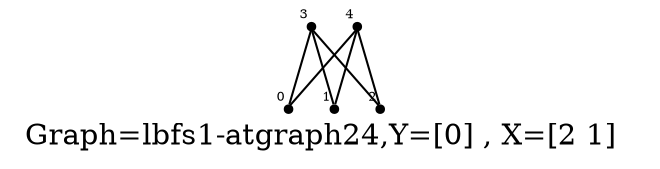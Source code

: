 /* Created by igraph 0.8.0-pre+0200568 */
graph {
  graph [
    label="Graph=lbfs1-atgraph24,Y=[0] , X=[2 1]  "
    labelloc=bottom
  ];
  0 [
    pos="2.000000,0.000000!"
    shape=point
    fontsize=6
    xlabel=0
  ];
  1 [
    pos="-0.100000,1.000000!"
    shape=point
    fontsize=6
    xlabel=1
  ];
  2 [
    pos="0.000000,0.000000!"
    shape=point
    fontsize=6
    xlabel=2
  ];
  3 [
    pos="0.900000,1.000000!"
    shape=point
    fontsize=6
    xlabel=3
  ];
  4 [
    pos="1.000000,0.000000!"
    shape=point
    fontsize=6
    xlabel=4
  ];

  3 -- 0;
  4 -- 0;
  3 -- 1;
  3 -- 2;
  4 -- 1;
  4 -- 2;
}
